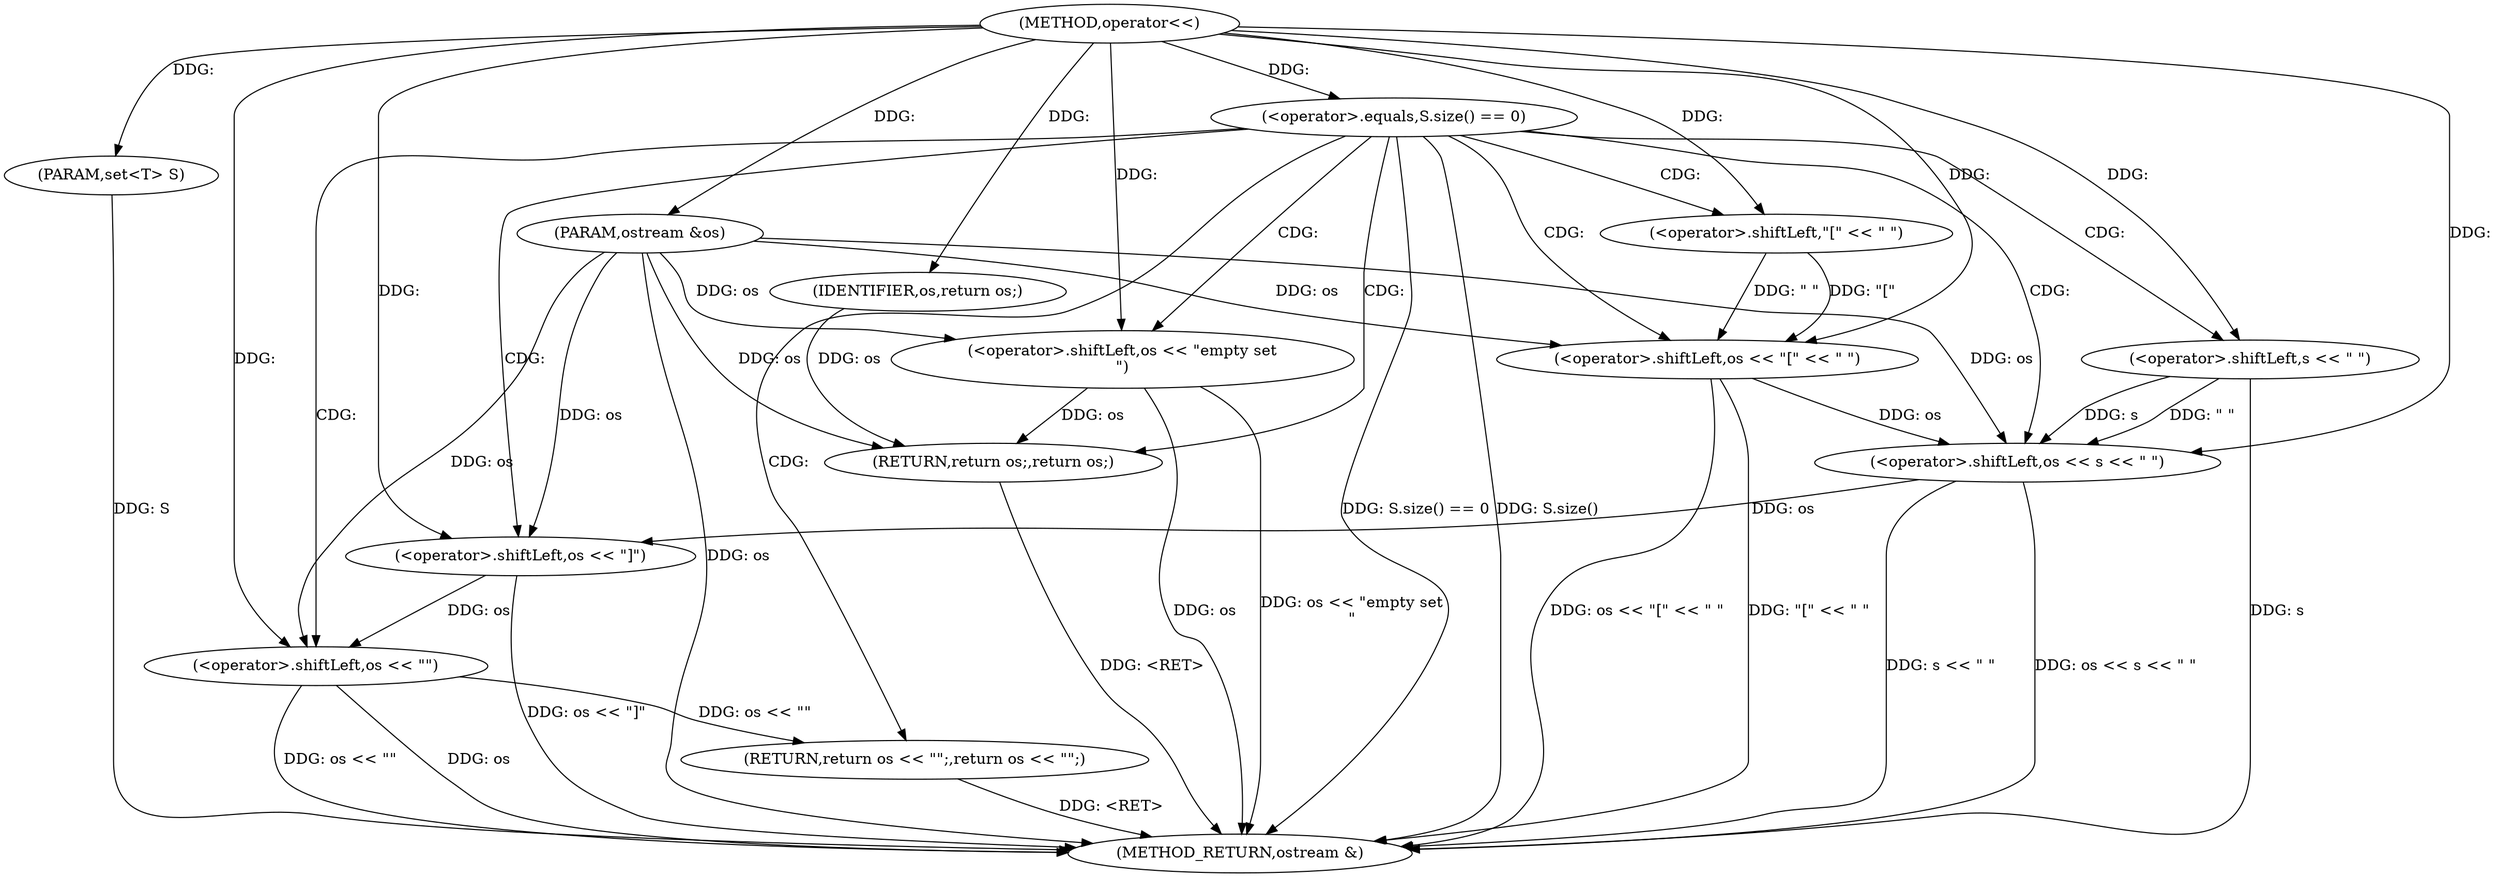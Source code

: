 digraph "operator<<" {  
"1000180" [label = "(METHOD,operator<<)" ]
"1000213" [label = "(METHOD_RETURN,ostream &)" ]
"1000181" [label = "(PARAM,ostream &os)" ]
"1000182" [label = "(PARAM,set<T> S)" ]
"1000194" [label = "(<operator>.shiftLeft,os << \"[\" << \" \")" ]
"1000206" [label = "(<operator>.shiftLeft,os << \"]\")" ]
"1000209" [label = "(RETURN,return os << \"\";,return os << \"\";)" ]
"1000185" [label = "(<operator>.equals,S.size() == 0)" ]
"1000201" [label = "(<operator>.shiftLeft,os << s << \" \")" ]
"1000210" [label = "(<operator>.shiftLeft,os << \"\")" ]
"1000189" [label = "(<operator>.shiftLeft,os << \"empty set\n\")" ]
"1000192" [label = "(RETURN,return os;,return os;)" ]
"1000196" [label = "(<operator>.shiftLeft,\"[\" << \" \")" ]
"1000193" [label = "(IDENTIFIER,os,return os;)" ]
"1000203" [label = "(<operator>.shiftLeft,s << \" \")" ]
  "1000209" -> "1000213"  [ label = "DDG: <RET>"] 
  "1000192" -> "1000213"  [ label = "DDG: <RET>"] 
  "1000181" -> "1000213"  [ label = "DDG: os"] 
  "1000182" -> "1000213"  [ label = "DDG: S"] 
  "1000185" -> "1000213"  [ label = "DDG: S.size()"] 
  "1000185" -> "1000213"  [ label = "DDG: S.size() == 0"] 
  "1000194" -> "1000213"  [ label = "DDG: \"[\" << \" \""] 
  "1000194" -> "1000213"  [ label = "DDG: os << \"[\" << \" \""] 
  "1000201" -> "1000213"  [ label = "DDG: s << \" \""] 
  "1000201" -> "1000213"  [ label = "DDG: os << s << \" \""] 
  "1000206" -> "1000213"  [ label = "DDG: os << \"]\""] 
  "1000210" -> "1000213"  [ label = "DDG: os"] 
  "1000210" -> "1000213"  [ label = "DDG: os << \"\""] 
  "1000189" -> "1000213"  [ label = "DDG: os"] 
  "1000189" -> "1000213"  [ label = "DDG: os << \"empty set\n\""] 
  "1000203" -> "1000213"  [ label = "DDG: s"] 
  "1000180" -> "1000181"  [ label = "DDG: "] 
  "1000180" -> "1000182"  [ label = "DDG: "] 
  "1000210" -> "1000209"  [ label = "DDG: os << \"\""] 
  "1000181" -> "1000194"  [ label = "DDG: os"] 
  "1000180" -> "1000194"  [ label = "DDG: "] 
  "1000196" -> "1000194"  [ label = "DDG: \" \""] 
  "1000196" -> "1000194"  [ label = "DDG: \"[\""] 
  "1000201" -> "1000206"  [ label = "DDG: os"] 
  "1000181" -> "1000206"  [ label = "DDG: os"] 
  "1000180" -> "1000206"  [ label = "DDG: "] 
  "1000180" -> "1000185"  [ label = "DDG: "] 
  "1000193" -> "1000192"  [ label = "DDG: os"] 
  "1000189" -> "1000192"  [ label = "DDG: os"] 
  "1000181" -> "1000192"  [ label = "DDG: os"] 
  "1000180" -> "1000196"  [ label = "DDG: "] 
  "1000194" -> "1000201"  [ label = "DDG: os"] 
  "1000181" -> "1000201"  [ label = "DDG: os"] 
  "1000180" -> "1000201"  [ label = "DDG: "] 
  "1000203" -> "1000201"  [ label = "DDG: \" \""] 
  "1000203" -> "1000201"  [ label = "DDG: s"] 
  "1000206" -> "1000210"  [ label = "DDG: os"] 
  "1000181" -> "1000210"  [ label = "DDG: os"] 
  "1000180" -> "1000210"  [ label = "DDG: "] 
  "1000181" -> "1000189"  [ label = "DDG: os"] 
  "1000180" -> "1000189"  [ label = "DDG: "] 
  "1000180" -> "1000193"  [ label = "DDG: "] 
  "1000180" -> "1000203"  [ label = "DDG: "] 
  "1000185" -> "1000201"  [ label = "CDG: "] 
  "1000185" -> "1000210"  [ label = "CDG: "] 
  "1000185" -> "1000194"  [ label = "CDG: "] 
  "1000185" -> "1000192"  [ label = "CDG: "] 
  "1000185" -> "1000209"  [ label = "CDG: "] 
  "1000185" -> "1000206"  [ label = "CDG: "] 
  "1000185" -> "1000203"  [ label = "CDG: "] 
  "1000185" -> "1000189"  [ label = "CDG: "] 
  "1000185" -> "1000196"  [ label = "CDG: "] 
}
